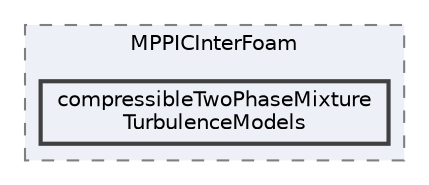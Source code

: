 digraph "applications/solvers/multiphase/MPPICInterFoam/compressibleTwoPhaseMixtureTurbulenceModels"
{
 // LATEX_PDF_SIZE
  bgcolor="transparent";
  edge [fontname=Helvetica,fontsize=10,labelfontname=Helvetica,labelfontsize=10];
  node [fontname=Helvetica,fontsize=10,shape=box,height=0.2,width=0.4];
  compound=true
  subgraph clusterdir_54cdca7cebff09deb46975eb39a4816f {
    graph [ bgcolor="#edf0f7", pencolor="grey50", label="MPPICInterFoam", fontname=Helvetica,fontsize=10 style="filled,dashed", URL="dir_54cdca7cebff09deb46975eb39a4816f.html",tooltip=""]
  dir_03007b912d1151bbc08cb60d19a5e2b2 [label="compressibleTwoPhaseMixture\lTurbulenceModels", fillcolor="#edf0f7", color="grey25", style="filled,bold", URL="dir_03007b912d1151bbc08cb60d19a5e2b2.html",tooltip=""];
  }
}
